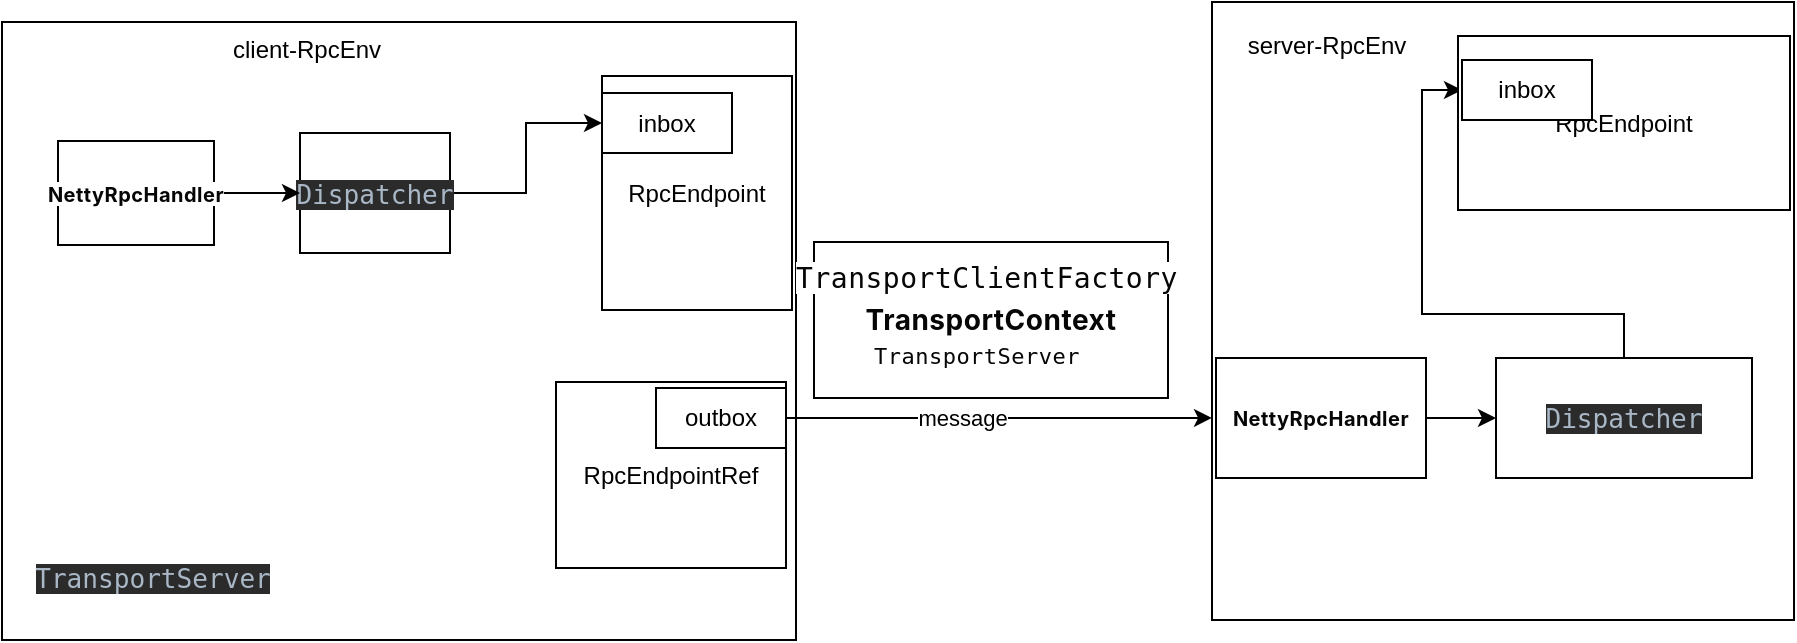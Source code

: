 <mxfile version="24.7.7">
  <diagram name="第 1 页" id="9BQxVCnU5axAb6mUtWOe">
    <mxGraphModel dx="1194" dy="581" grid="1" gridSize="10" guides="1" tooltips="1" connect="1" arrows="1" fold="1" page="1" pageScale="1" pageWidth="827" pageHeight="1169" math="0" shadow="0">
      <root>
        <mxCell id="0" />
        <mxCell id="1" parent="0" />
        <mxCell id="C4pEaWGnQ4TZw0wq1wtM-1" value="" style="rounded=0;whiteSpace=wrap;html=1;" vertex="1" parent="1">
          <mxGeometry x="47" y="729" width="397" height="309" as="geometry" />
        </mxCell>
        <mxCell id="C4pEaWGnQ4TZw0wq1wtM-2" value="client-RpcEnv&lt;div&gt;&lt;br&gt;&lt;/div&gt;" style="text;html=1;align=center;verticalAlign=middle;resizable=0;points=[];autosize=1;strokeColor=none;fillColor=none;" vertex="1" parent="1">
          <mxGeometry x="153" y="729" width="92" height="41" as="geometry" />
        </mxCell>
        <mxCell id="C4pEaWGnQ4TZw0wq1wtM-3" value="" style="rounded=0;whiteSpace=wrap;html=1;" vertex="1" parent="1">
          <mxGeometry x="652" y="719" width="291" height="309" as="geometry" />
        </mxCell>
        <mxCell id="C4pEaWGnQ4TZw0wq1wtM-4" value="server-RpcEnv&lt;div&gt;&lt;br&gt;&lt;/div&gt;" style="text;html=1;align=center;verticalAlign=middle;resizable=0;points=[];autosize=1;strokeColor=none;fillColor=none;" vertex="1" parent="1">
          <mxGeometry x="660" y="727" width="97" height="41" as="geometry" />
        </mxCell>
        <mxCell id="C4pEaWGnQ4TZw0wq1wtM-5" value="RpcEndpoint" style="rounded=0;whiteSpace=wrap;html=1;" vertex="1" parent="1">
          <mxGeometry x="347" y="756" width="95" height="117" as="geometry" />
        </mxCell>
        <mxCell id="C4pEaWGnQ4TZw0wq1wtM-6" value="Rpc&lt;span style=&quot;background-color: initial;&quot;&gt;Endp&lt;/span&gt;&lt;span style=&quot;background-color: initial;&quot;&gt;ointRef&lt;/span&gt;" style="rounded=0;whiteSpace=wrap;html=1;" vertex="1" parent="1">
          <mxGeometry x="324" y="909" width="115" height="93" as="geometry" />
        </mxCell>
        <mxCell id="C4pEaWGnQ4TZw0wq1wtM-7" value="inbox" style="rounded=0;whiteSpace=wrap;html=1;" vertex="1" parent="1">
          <mxGeometry x="347" y="764.5" width="65" height="30" as="geometry" />
        </mxCell>
        <mxCell id="C4pEaWGnQ4TZw0wq1wtM-8" value="outbox" style="rounded=0;whiteSpace=wrap;html=1;" vertex="1" parent="1">
          <mxGeometry x="374" y="912" width="65" height="30" as="geometry" />
        </mxCell>
        <mxCell id="C4pEaWGnQ4TZw0wq1wtM-9" style="edgeStyle=orthogonalEdgeStyle;rounded=0;orthogonalLoop=1;jettySize=auto;html=1;exitX=1;exitY=0.5;exitDx=0;exitDy=0;" edge="1" parent="1" source="C4pEaWGnQ4TZw0wq1wtM-10" target="C4pEaWGnQ4TZw0wq1wtM-7">
          <mxGeometry relative="1" as="geometry" />
        </mxCell>
        <mxCell id="C4pEaWGnQ4TZw0wq1wtM-10" value="&lt;pre style=&quot;background-color: rgb(43, 43, 43); color: rgb(169, 183, 198); font-family: &amp;quot;JetBrains Mono&amp;quot;, monospace; font-size: 9.8pt;&quot;&gt;Dispatcher&lt;/pre&gt;" style="rounded=0;whiteSpace=wrap;html=1;" vertex="1" parent="1">
          <mxGeometry x="196" y="784.5" width="75" height="60" as="geometry" />
        </mxCell>
        <mxCell id="C4pEaWGnQ4TZw0wq1wtM-11" style="edgeStyle=orthogonalEdgeStyle;rounded=0;orthogonalLoop=1;jettySize=auto;html=1;exitX=1;exitY=0.5;exitDx=0;exitDy=0;entryX=0;entryY=0.673;entryDx=0;entryDy=0;entryPerimeter=0;" edge="1" parent="1" source="C4pEaWGnQ4TZw0wq1wtM-8" target="C4pEaWGnQ4TZw0wq1wtM-3">
          <mxGeometry relative="1" as="geometry" />
        </mxCell>
        <mxCell id="C4pEaWGnQ4TZw0wq1wtM-12" value="message" style="edgeLabel;html=1;align=center;verticalAlign=middle;resizable=0;points=[];" vertex="1" connectable="0" parent="C4pEaWGnQ4TZw0wq1wtM-11">
          <mxGeometry x="-0.174" relative="1" as="geometry">
            <mxPoint as="offset" />
          </mxGeometry>
        </mxCell>
        <mxCell id="C4pEaWGnQ4TZw0wq1wtM-13" value="&lt;span style=&quot;box-sizing: inherit; font-weight: 700; color: rgb(6, 6, 7); font-family: -apple-system, blinkmacsystemfont, &amp;quot;Helvetica Neue&amp;quot;, helvetica, &amp;quot;segoe ui&amp;quot;, arial, roboto, &amp;quot;PingFang SC&amp;quot;, miui, &amp;quot;Hiragino Sans GB&amp;quot;, &amp;quot;Microsoft Yahei&amp;quot;, sans-serif; font-size: 14px; letter-spacing: 0.25px; text-align: left; white-space-collapse: preserve; background-color: rgb(255, 255, 255);&quot;&gt;TransportContext&lt;/span&gt;" style="rounded=0;whiteSpace=wrap;html=1;" vertex="1" parent="1">
          <mxGeometry x="453" y="839" width="177" height="78" as="geometry" />
        </mxCell>
        <mxCell id="C4pEaWGnQ4TZw0wq1wtM-14" value="&lt;span style=&quot;color: rgb(6, 6, 7); font-family: monospace; font-size: 14px; letter-spacing: 0.25px; text-align: justify; white-space: pre-wrap; background-color: rgb(255, 255, 255);&quot;&gt;TransportClientFactory&lt;/span&gt;" style="text;html=1;align=center;verticalAlign=middle;resizable=0;points=[];autosize=1;strokeColor=none;fillColor=none;" vertex="1" parent="1">
          <mxGeometry x="434" y="842" width="209" height="29" as="geometry" />
        </mxCell>
        <mxCell id="C4pEaWGnQ4TZw0wq1wtM-15" value="&lt;span style=&quot;color: rgb(6, 6, 7); font-family: monospace; letter-spacing: 0.25px; text-align: justify; white-space: pre-wrap; background-color: rgb(255, 255, 255);&quot;&gt;&lt;font style=&quot;font-size: 11px;&quot;&gt;TransportServer&lt;/font&gt;&lt;/span&gt;" style="text;html=1;align=center;verticalAlign=middle;resizable=0;points=[];autosize=1;strokeColor=none;fillColor=none;" vertex="1" parent="1">
          <mxGeometry x="473" y="883" width="121" height="26" as="geometry" />
        </mxCell>
        <mxCell id="C4pEaWGnQ4TZw0wq1wtM-16" style="edgeStyle=orthogonalEdgeStyle;rounded=0;orthogonalLoop=1;jettySize=auto;html=1;exitX=0.5;exitY=0;exitDx=0;exitDy=0;entryX=0;entryY=0.5;entryDx=0;entryDy=0;" edge="1" parent="1" source="C4pEaWGnQ4TZw0wq1wtM-17" target="C4pEaWGnQ4TZw0wq1wtM-21">
          <mxGeometry relative="1" as="geometry">
            <Array as="points">
              <mxPoint x="858" y="875" />
              <mxPoint x="757" y="875" />
              <mxPoint x="757" y="763" />
            </Array>
          </mxGeometry>
        </mxCell>
        <mxCell id="C4pEaWGnQ4TZw0wq1wtM-17" value="&lt;pre style=&quot;background-color: rgb(43, 43, 43); color: rgb(169, 183, 198); font-family: &amp;quot;JetBrains Mono&amp;quot;, monospace; font-size: 9.8pt;&quot;&gt;Dispatcher&lt;/pre&gt;" style="rounded=0;whiteSpace=wrap;html=1;" vertex="1" parent="1">
          <mxGeometry x="794" y="897" width="128" height="60" as="geometry" />
        </mxCell>
        <mxCell id="C4pEaWGnQ4TZw0wq1wtM-18" style="edgeStyle=orthogonalEdgeStyle;rounded=0;orthogonalLoop=1;jettySize=auto;html=1;exitX=1;exitY=0.5;exitDx=0;exitDy=0;" edge="1" parent="1" source="C4pEaWGnQ4TZw0wq1wtM-19" target="C4pEaWGnQ4TZw0wq1wtM-17">
          <mxGeometry relative="1" as="geometry" />
        </mxCell>
        <mxCell id="C4pEaWGnQ4TZw0wq1wtM-19" value="&lt;span style=&quot;color: rgb(6, 6, 7); font-family: -apple-system, blinkmacsystemfont, &amp;quot;Helvetica Neue&amp;quot;, helvetica, &amp;quot;segoe ui&amp;quot;, arial, roboto, &amp;quot;PingFang SC&amp;quot;, miui, &amp;quot;Hiragino Sans GB&amp;quot;, &amp;quot;Microsoft Yahei&amp;quot;, sans-serif; font-size: 10px; font-weight: 700; letter-spacing: 0.25px; text-align: left; white-space-collapse: preserve; background-color: rgb(255, 255, 255);&quot;&gt;NettyRpcHandler&lt;/span&gt;" style="rounded=0;whiteSpace=wrap;html=1;" vertex="1" parent="1">
          <mxGeometry x="654" y="897" width="105" height="60" as="geometry" />
        </mxCell>
        <mxCell id="C4pEaWGnQ4TZw0wq1wtM-20" value="RpcEndpoint" style="rounded=0;whiteSpace=wrap;html=1;" vertex="1" parent="1">
          <mxGeometry x="775" y="736" width="166" height="87" as="geometry" />
        </mxCell>
        <mxCell id="C4pEaWGnQ4TZw0wq1wtM-21" value="inbox" style="rounded=0;whiteSpace=wrap;html=1;" vertex="1" parent="1">
          <mxGeometry x="777" y="748" width="65" height="30" as="geometry" />
        </mxCell>
        <mxCell id="C4pEaWGnQ4TZw0wq1wtM-22" style="edgeStyle=orthogonalEdgeStyle;rounded=0;orthogonalLoop=1;jettySize=auto;html=1;exitX=1;exitY=0.5;exitDx=0;exitDy=0;entryX=0;entryY=0.5;entryDx=0;entryDy=0;" edge="1" parent="1" source="C4pEaWGnQ4TZw0wq1wtM-23" target="C4pEaWGnQ4TZw0wq1wtM-10">
          <mxGeometry relative="1" as="geometry" />
        </mxCell>
        <mxCell id="C4pEaWGnQ4TZw0wq1wtM-23" value="&lt;span style=&quot;color: rgb(6, 6, 7); font-family: -apple-system, blinkmacsystemfont, &amp;quot;Helvetica Neue&amp;quot;, helvetica, &amp;quot;segoe ui&amp;quot;, arial, roboto, &amp;quot;PingFang SC&amp;quot;, miui, &amp;quot;Hiragino Sans GB&amp;quot;, &amp;quot;Microsoft Yahei&amp;quot;, sans-serif; font-size: 10px; font-weight: 700; letter-spacing: 0.25px; text-align: left; white-space-collapse: preserve; background-color: rgb(255, 255, 255);&quot;&gt;NettyRpcHandler&lt;/span&gt;" style="rounded=0;whiteSpace=wrap;html=1;" vertex="1" parent="1">
          <mxGeometry x="75" y="788.5" width="78" height="52" as="geometry" />
        </mxCell>
        <mxCell id="C4pEaWGnQ4TZw0wq1wtM-24" value="&lt;pre style=&quot;background-color:#2b2b2b;color:#a9b7c6;font-family:&#39;JetBrains Mono&#39;,monospace;font-size:9.8pt;&quot;&gt;TransportServer&lt;/pre&gt;" style="text;html=1;align=center;verticalAlign=middle;resizable=0;points=[];autosize=1;strokeColor=none;fillColor=none;" vertex="1" parent="1">
          <mxGeometry x="54" y="980" width="136" height="54" as="geometry" />
        </mxCell>
      </root>
    </mxGraphModel>
  </diagram>
</mxfile>
